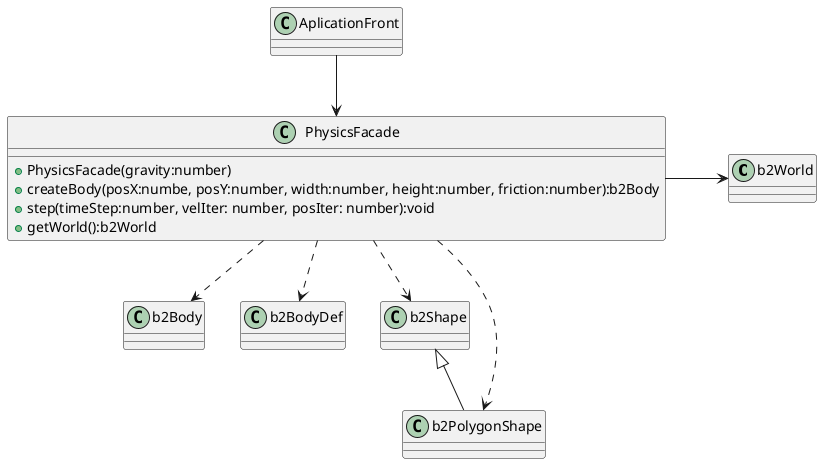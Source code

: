 @startuml

class b2World{

}

class  b2Body{
}

class b2BodyDef{
}

class b2Shape{
}

class b2PolygonShape{

}

class PhysicsFacade{
    +PhysicsFacade(gravity:number)
    +createBody(posX:numbe, posY:number, width:number, height:number, friction:number):b2Body
    +step(timeStep:number, velIter: number, posIter: number):void
    +getWorld():b2World
}
class AplicationFront{

}

AplicationFront --> PhysicsFacade
PhysicsFacade -> b2World: "        "
b2Shape <|-- b2PolygonShape
PhysicsFacade ..> b2Shape
PhysicsFacade ..> b2PolygonShape
PhysicsFacade ..> b2BodyDef
PhysicsFacade ..> b2Body


@enduml